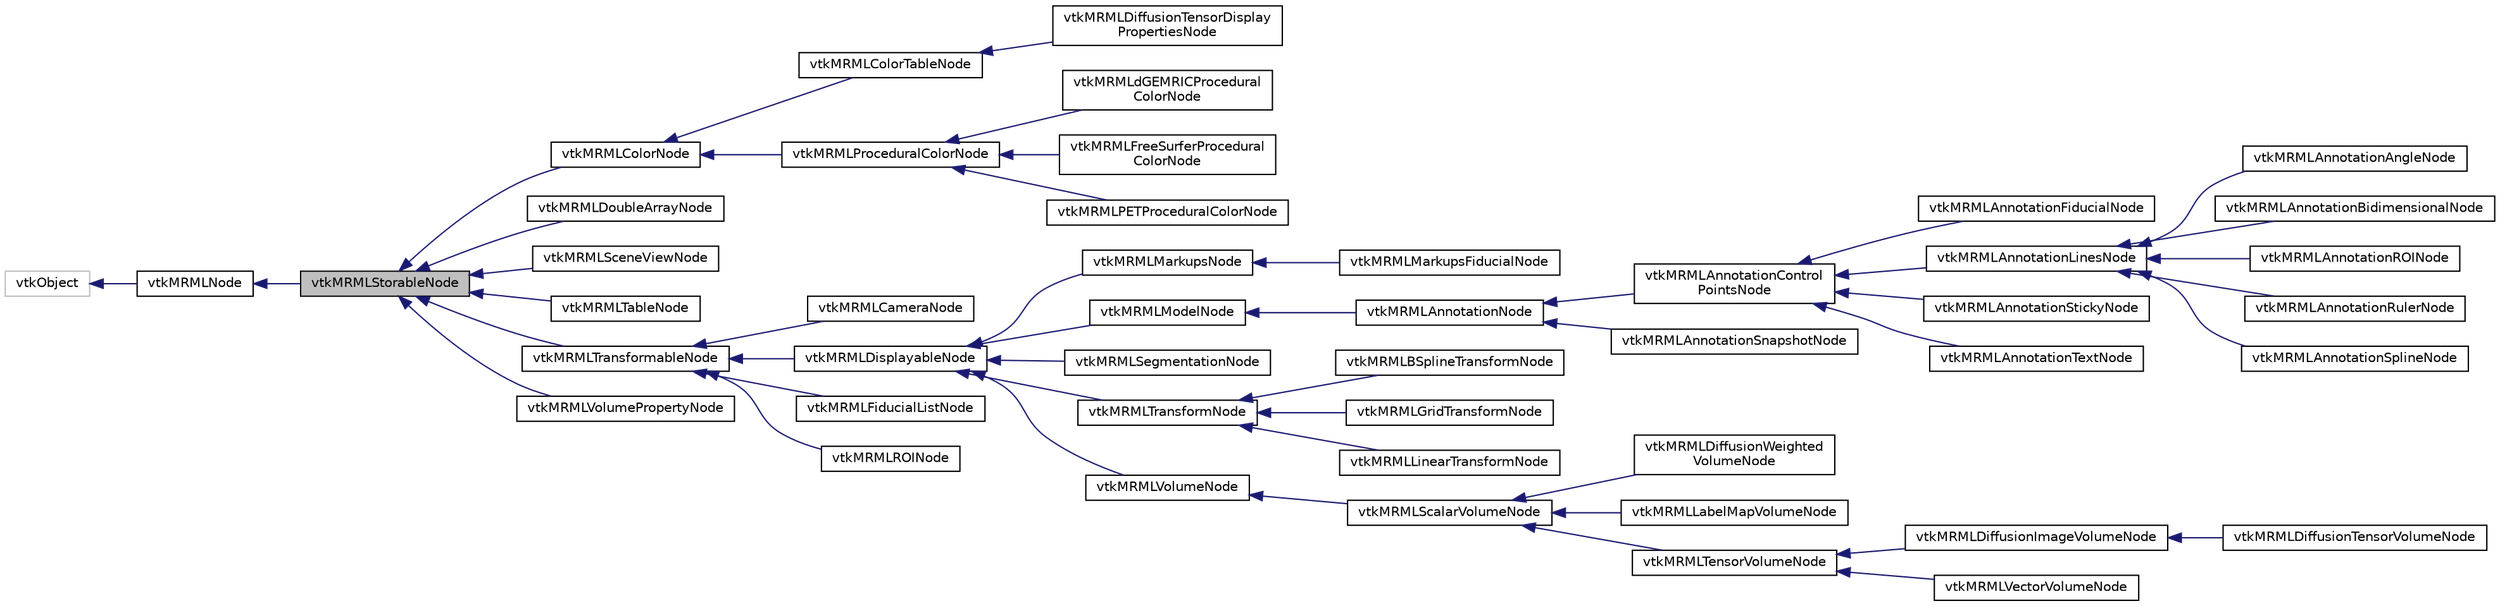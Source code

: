 digraph "vtkMRMLStorableNode"
{
  bgcolor="transparent";
  edge [fontname="Helvetica",fontsize="10",labelfontname="Helvetica",labelfontsize="10"];
  node [fontname="Helvetica",fontsize="10",shape=record];
  rankdir="LR";
  Node0 [label="vtkMRMLStorableNode",height=0.2,width=0.4,color="black", fillcolor="grey75", style="filled", fontcolor="black"];
  Node1 -> Node0 [dir="back",color="midnightblue",fontsize="10",style="solid",fontname="Helvetica"];
  Node1 [label="vtkMRMLNode",height=0.2,width=0.4,color="black",URL="$classvtkMRMLNode.html",tooltip="Abstract Superclass for all specific types of MRML nodes. "];
  Node2 -> Node1 [dir="back",color="midnightblue",fontsize="10",style="solid",fontname="Helvetica"];
  Node2 [label="vtkObject",height=0.2,width=0.4,color="grey75"];
  Node0 -> Node3 [dir="back",color="midnightblue",fontsize="10",style="solid",fontname="Helvetica"];
  Node3 [label="vtkMRMLColorNode",height=0.2,width=0.4,color="black",URL="$classvtkMRMLColorNode.html",tooltip="Abstract MRML node to represent color information. "];
  Node3 -> Node4 [dir="back",color="midnightblue",fontsize="10",style="solid",fontname="Helvetica"];
  Node4 [label="vtkMRMLColorTableNode",height=0.2,width=0.4,color="black",URL="$classvtkMRMLColorTableNode.html",tooltip="MRML node to represent discrete color information. "];
  Node4 -> Node5 [dir="back",color="midnightblue",fontsize="10",style="solid",fontname="Helvetica"];
  Node5 [label="vtkMRMLDiffusionTensorDisplay\lPropertiesNode",height=0.2,width=0.4,color="black",URL="$classvtkMRMLDiffusionTensorDisplayPropertiesNode.html",tooltip="MRML node for display of a diffusion tensor. "];
  Node3 -> Node6 [dir="back",color="midnightblue",fontsize="10",style="solid",fontname="Helvetica"];
  Node6 [label="vtkMRMLProceduralColorNode",height=0.2,width=0.4,color="black",URL="$classvtkMRMLProceduralColorNode.html",tooltip="MRML node to represent procedurally defined color information. "];
  Node6 -> Node7 [dir="back",color="midnightblue",fontsize="10",style="solid",fontname="Helvetica"];
  Node7 [label="vtkMRMLdGEMRICProcedural\lColorNode",height=0.2,width=0.4,color="black",URL="$classvtkMRMLdGEMRICProceduralColorNode.html",tooltip="MRML node to represent procedurally defined color information. "];
  Node6 -> Node8 [dir="back",color="midnightblue",fontsize="10",style="solid",fontname="Helvetica"];
  Node8 [label="vtkMRMLFreeSurferProcedural\lColorNode",height=0.2,width=0.4,color="black",URL="$classvtkMRMLFreeSurferProceduralColorNode.html",tooltip="MRML node to represent FreeSurfer color information. "];
  Node6 -> Node9 [dir="back",color="midnightblue",fontsize="10",style="solid",fontname="Helvetica"];
  Node9 [label="vtkMRMLPETProceduralColorNode",height=0.2,width=0.4,color="black",URL="$classvtkMRMLPETProceduralColorNode.html"];
  Node0 -> Node10 [dir="back",color="midnightblue",fontsize="10",style="solid",fontname="Helvetica"];
  Node10 [label="vtkMRMLDoubleArrayNode",height=0.2,width=0.4,color="black",URL="$classvtkMRMLDoubleArrayNode.html"];
  Node0 -> Node11 [dir="back",color="midnightblue",fontsize="10",style="solid",fontname="Helvetica"];
  Node11 [label="vtkMRMLSceneViewNode",height=0.2,width=0.4,color="black",URL="$classvtkMRMLSceneViewNode.html"];
  Node0 -> Node12 [dir="back",color="midnightblue",fontsize="10",style="solid",fontname="Helvetica"];
  Node12 [label="vtkMRMLTableNode",height=0.2,width=0.4,color="black",URL="$classvtkMRMLTableNode.html",tooltip="MRML node to represent a table object. "];
  Node0 -> Node13 [dir="back",color="midnightblue",fontsize="10",style="solid",fontname="Helvetica"];
  Node13 [label="vtkMRMLTransformableNode",height=0.2,width=0.4,color="black",URL="$classvtkMRMLTransformableNode.html",tooltip="MRML node for representing a node with a tranform. "];
  Node13 -> Node14 [dir="back",color="midnightblue",fontsize="10",style="solid",fontname="Helvetica"];
  Node14 [label="vtkMRMLCameraNode",height=0.2,width=0.4,color="black",URL="$classvtkMRMLCameraNode.html",tooltip="MRML node to represent camera node. "];
  Node13 -> Node15 [dir="back",color="midnightblue",fontsize="10",style="solid",fontname="Helvetica"];
  Node15 [label="vtkMRMLDisplayableNode",height=0.2,width=0.4,color="black",URL="$classvtkMRMLDisplayableNode.html"];
  Node15 -> Node16 [dir="back",color="midnightblue",fontsize="10",style="solid",fontname="Helvetica"];
  Node16 [label="vtkMRMLMarkupsNode",height=0.2,width=0.4,color="black",URL="$classvtkMRMLMarkupsNode.html",tooltip="MRML node to represent a list of markups Markups nodes contains a list of markups that each contain a..."];
  Node16 -> Node17 [dir="back",color="midnightblue",fontsize="10",style="solid",fontname="Helvetica"];
  Node17 [label="vtkMRMLMarkupsFiducialNode",height=0.2,width=0.4,color="black",URL="$classvtkMRMLMarkupsFiducialNode.html",tooltip="MRML node to represent a fiducial markup Fiducial Markups nodes contain a list of fiducial points..."];
  Node15 -> Node18 [dir="back",color="midnightblue",fontsize="10",style="solid",fontname="Helvetica"];
  Node18 [label="vtkMRMLModelNode",height=0.2,width=0.4,color="black",URL="$classvtkMRMLModelNode.html",tooltip="MRML node to represent a 3D surface model. "];
  Node18 -> Node19 [dir="back",color="midnightblue",fontsize="10",style="solid",fontname="Helvetica"];
  Node19 [label="vtkMRMLAnnotationNode",height=0.2,width=0.4,color="black",URL="$classvtkMRMLAnnotationNode.html"];
  Node19 -> Node20 [dir="back",color="midnightblue",fontsize="10",style="solid",fontname="Helvetica"];
  Node20 [label="vtkMRMLAnnotationControl\lPointsNode",height=0.2,width=0.4,color="black",URL="$classvtkMRMLAnnotationControlPointsNode.html"];
  Node20 -> Node21 [dir="back",color="midnightblue",fontsize="10",style="solid",fontname="Helvetica"];
  Node21 [label="vtkMRMLAnnotationFiducialNode",height=0.2,width=0.4,color="black",URL="$classvtkMRMLAnnotationFiducialNode.html",tooltip="MRML node to represent a fiducial in the Annotations module - deprecated. "];
  Node20 -> Node22 [dir="back",color="midnightblue",fontsize="10",style="solid",fontname="Helvetica"];
  Node22 [label="vtkMRMLAnnotationLinesNode",height=0.2,width=0.4,color="black",URL="$classvtkMRMLAnnotationLinesNode.html"];
  Node22 -> Node23 [dir="back",color="midnightblue",fontsize="10",style="solid",fontname="Helvetica"];
  Node23 [label="vtkMRMLAnnotationAngleNode",height=0.2,width=0.4,color="black",URL="$classvtkMRMLAnnotationAngleNode.html"];
  Node22 -> Node24 [dir="back",color="midnightblue",fontsize="10",style="solid",fontname="Helvetica"];
  Node24 [label="vtkMRMLAnnotationBidimensionalNode",height=0.2,width=0.4,color="black",URL="$classvtkMRMLAnnotationBidimensionalNode.html"];
  Node22 -> Node25 [dir="back",color="midnightblue",fontsize="10",style="solid",fontname="Helvetica"];
  Node25 [label="vtkMRMLAnnotationROINode",height=0.2,width=0.4,color="black",URL="$classvtkMRMLAnnotationROINode.html"];
  Node22 -> Node26 [dir="back",color="midnightblue",fontsize="10",style="solid",fontname="Helvetica"];
  Node26 [label="vtkMRMLAnnotationRulerNode",height=0.2,width=0.4,color="black",URL="$classvtkMRMLAnnotationRulerNode.html"];
  Node22 -> Node27 [dir="back",color="midnightblue",fontsize="10",style="solid",fontname="Helvetica"];
  Node27 [label="vtkMRMLAnnotationSplineNode",height=0.2,width=0.4,color="black",URL="$classvtkMRMLAnnotationSplineNode.html"];
  Node20 -> Node28 [dir="back",color="midnightblue",fontsize="10",style="solid",fontname="Helvetica"];
  Node28 [label="vtkMRMLAnnotationStickyNode",height=0.2,width=0.4,color="black",URL="$classvtkMRMLAnnotationStickyNode.html"];
  Node20 -> Node29 [dir="back",color="midnightblue",fontsize="10",style="solid",fontname="Helvetica"];
  Node29 [label="vtkMRMLAnnotationTextNode",height=0.2,width=0.4,color="black",URL="$classvtkMRMLAnnotationTextNode.html"];
  Node19 -> Node30 [dir="back",color="midnightblue",fontsize="10",style="solid",fontname="Helvetica"];
  Node30 [label="vtkMRMLAnnotationSnapshotNode",height=0.2,width=0.4,color="black",URL="$classvtkMRMLAnnotationSnapshotNode.html"];
  Node15 -> Node31 [dir="back",color="midnightblue",fontsize="10",style="solid",fontname="Helvetica"];
  Node31 [label="vtkMRMLSegmentationNode",height=0.2,width=0.4,color="black",URL="$classvtkMRMLSegmentationNode.html",tooltip="MRML node containing segmentationsSegmentation node stores a set of segments (also known as contours ..."];
  Node15 -> Node32 [dir="back",color="midnightblue",fontsize="10",style="solid",fontname="Helvetica"];
  Node32 [label="vtkMRMLTransformNode",height=0.2,width=0.4,color="black",URL="$classvtkMRMLTransformNode.html",tooltip="MRML node for representing a transformation between this node space and a parent node space..."];
  Node32 -> Node33 [dir="back",color="midnightblue",fontsize="10",style="solid",fontname="Helvetica"];
  Node33 [label="vtkMRMLBSplineTransformNode",height=0.2,width=0.4,color="black",URL="$classvtkMRMLBSplineTransformNode.html",tooltip="MRML node for representing a nonlinear transformation to the parent node using a bspline transform..."];
  Node32 -> Node34 [dir="back",color="midnightblue",fontsize="10",style="solid",fontname="Helvetica"];
  Node34 [label="vtkMRMLGridTransformNode",height=0.2,width=0.4,color="black",URL="$classvtkMRMLGridTransformNode.html",tooltip="MRML node for representing a nonlinear transformation to the parent node using a grid transform..."];
  Node32 -> Node35 [dir="back",color="midnightblue",fontsize="10",style="solid",fontname="Helvetica"];
  Node35 [label="vtkMRMLLinearTransformNode",height=0.2,width=0.4,color="black",URL="$classvtkMRMLLinearTransformNode.html",tooltip="MRML node for representing a linear transformation. "];
  Node15 -> Node36 [dir="back",color="midnightblue",fontsize="10",style="solid",fontname="Helvetica"];
  Node36 [label="vtkMRMLVolumeNode",height=0.2,width=0.4,color="black",URL="$classvtkMRMLVolumeNode.html",tooltip="MRML node for representing a volume (image stack). "];
  Node36 -> Node37 [dir="back",color="midnightblue",fontsize="10",style="solid",fontname="Helvetica"];
  Node37 [label="vtkMRMLScalarVolumeNode",height=0.2,width=0.4,color="black",URL="$classvtkMRMLScalarVolumeNode.html",tooltip="MRML node for representing a volume (image stack). "];
  Node37 -> Node38 [dir="back",color="midnightblue",fontsize="10",style="solid",fontname="Helvetica"];
  Node38 [label="vtkMRMLDiffusionWeighted\lVolumeNode",height=0.2,width=0.4,color="black",URL="$classvtkMRMLDiffusionWeightedVolumeNode.html",tooltip="MRML node for representing diffusion weighted MRI volume. "];
  Node37 -> Node39 [dir="back",color="midnightblue",fontsize="10",style="solid",fontname="Helvetica"];
  Node39 [label="vtkMRMLLabelMapVolumeNode",height=0.2,width=0.4,color="black",URL="$classvtkMRMLLabelMapVolumeNode.html",tooltip="MRML node for representing a label map volume. "];
  Node37 -> Node40 [dir="back",color="midnightblue",fontsize="10",style="solid",fontname="Helvetica"];
  Node40 [label="vtkMRMLTensorVolumeNode",height=0.2,width=0.4,color="black",URL="$classvtkMRMLTensorVolumeNode.html",tooltip="MRML node for representing diffusion weighted MRI volume. "];
  Node40 -> Node41 [dir="back",color="midnightblue",fontsize="10",style="solid",fontname="Helvetica"];
  Node41 [label="vtkMRMLDiffusionImageVolumeNode",height=0.2,width=0.4,color="black",URL="$classvtkMRMLDiffusionImageVolumeNode.html",tooltip="MRML node for representing diffusion weighted MRI volume. "];
  Node41 -> Node42 [dir="back",color="midnightblue",fontsize="10",style="solid",fontname="Helvetica"];
  Node42 [label="vtkMRMLDiffusionTensorVolumeNode",height=0.2,width=0.4,color="black",URL="$classvtkMRMLDiffusionTensorVolumeNode.html",tooltip="MRML node for representing diffusion weighted MRI volume. "];
  Node40 -> Node43 [dir="back",color="midnightblue",fontsize="10",style="solid",fontname="Helvetica"];
  Node43 [label="vtkMRMLVectorVolumeNode",height=0.2,width=0.4,color="black",URL="$classvtkMRMLVectorVolumeNode.html",tooltip="MRML node for representing a vector volume (image stack). "];
  Node13 -> Node44 [dir="back",color="midnightblue",fontsize="10",style="solid",fontname="Helvetica"];
  Node44 [label="vtkMRMLFiducialListNode",height=0.2,width=0.4,color="black",URL="$classvtkMRMLFiducialListNode.html",tooltip="MRML node to represent a list of points in 3D. "];
  Node13 -> Node45 [dir="back",color="midnightblue",fontsize="10",style="solid",fontname="Helvetica"];
  Node45 [label="vtkMRMLROINode",height=0.2,width=0.4,color="black",URL="$classvtkMRMLROINode.html",tooltip="MRML node to represent a 3D ROI. "];
  Node0 -> Node46 [dir="back",color="midnightblue",fontsize="10",style="solid",fontname="Helvetica"];
  Node46 [label="vtkMRMLVolumePropertyNode",height=0.2,width=0.4,color="black",URL="$classvtkMRMLVolumePropertyNode.html",tooltip="vtkMRMLVolumePropertyNode contains the transfer functions (scalar opacity, color and gradient opacity..."];
}
